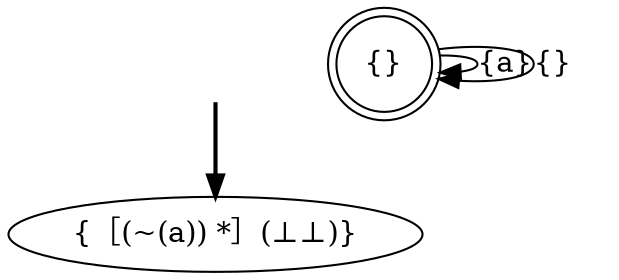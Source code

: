 digraph {
	fake0 [style=invisible]
	"{}" [shape=doublecircle]
	"{［(~(a)) *］(⊥⊥)}" [root=true]
	fake0 -> "{［(~(a)) *］(⊥⊥)}" [style=bold]
	"{}" -> "{}" [label="{a}"]
	"{}" -> "{}" [label="{}"]
}
